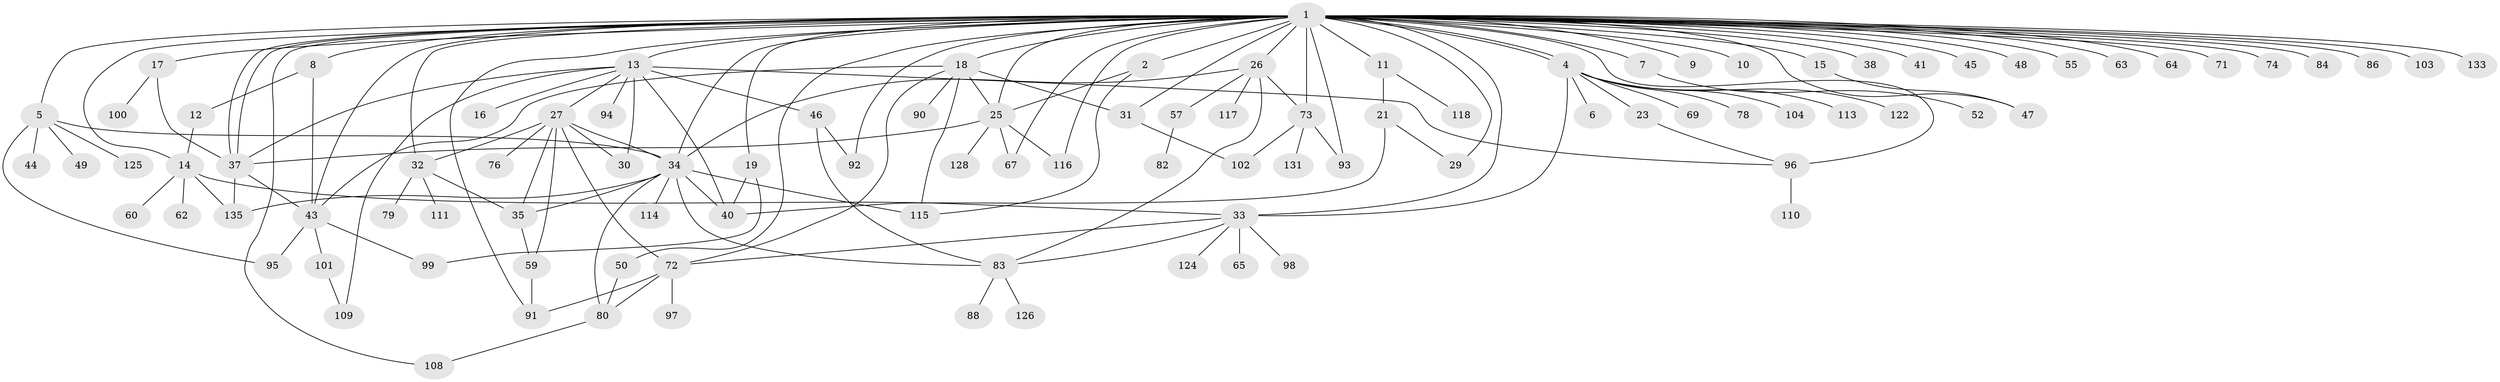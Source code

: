 // Generated by graph-tools (version 1.1) at 2025/51/02/27/25 19:51:58]
// undirected, 99 vertices, 150 edges
graph export_dot {
graph [start="1"]
  node [color=gray90,style=filled];
  1 [super="+28"];
  2 [super="+3"];
  4 [super="+132"];
  5 [super="+22"];
  6 [super="+61"];
  7;
  8 [super="+20"];
  9 [super="+56"];
  10 [super="+121"];
  11 [super="+39"];
  12 [super="+68"];
  13 [super="+89"];
  14 [super="+24"];
  15;
  16;
  17;
  18 [super="+70"];
  19 [super="+66"];
  21 [super="+129"];
  23;
  25 [super="+54"];
  26 [super="+127"];
  27 [super="+42"];
  29;
  30;
  31 [super="+58"];
  32 [super="+77"];
  33 [super="+51"];
  34 [super="+81"];
  35 [super="+36"];
  37 [super="+53"];
  38;
  40 [super="+75"];
  41;
  43 [super="+87"];
  44;
  45;
  46;
  47;
  48;
  49;
  50;
  52;
  55;
  57;
  59 [super="+134"];
  60;
  62;
  63;
  64;
  65;
  67 [super="+130"];
  69;
  71;
  72 [super="+120"];
  73 [super="+107"];
  74;
  76;
  78 [super="+123"];
  79 [super="+105"];
  80 [super="+112"];
  82;
  83 [super="+85"];
  84;
  86;
  88;
  90;
  91;
  92;
  93 [super="+106"];
  94;
  95 [super="+119"];
  96;
  97;
  98;
  99;
  100;
  101;
  102;
  103;
  104;
  108 [super="+136"];
  109;
  110;
  111;
  113;
  114;
  115;
  116;
  117;
  118;
  122;
  124;
  125;
  126;
  128;
  131;
  133;
  135;
  1 -- 2 [weight=2];
  1 -- 4;
  1 -- 4;
  1 -- 5;
  1 -- 7;
  1 -- 8 [weight=2];
  1 -- 9;
  1 -- 10;
  1 -- 11 [weight=2];
  1 -- 13 [weight=2];
  1 -- 14;
  1 -- 15;
  1 -- 17;
  1 -- 18 [weight=2];
  1 -- 19;
  1 -- 25;
  1 -- 26;
  1 -- 29;
  1 -- 32;
  1 -- 34 [weight=2];
  1 -- 37;
  1 -- 37;
  1 -- 38;
  1 -- 41;
  1 -- 43;
  1 -- 45;
  1 -- 47;
  1 -- 48;
  1 -- 55;
  1 -- 63;
  1 -- 64;
  1 -- 67;
  1 -- 71;
  1 -- 73;
  1 -- 74;
  1 -- 84;
  1 -- 91;
  1 -- 92;
  1 -- 96 [weight=2];
  1 -- 108;
  1 -- 133;
  1 -- 103;
  1 -- 50;
  1 -- 116;
  1 -- 86;
  1 -- 31;
  1 -- 33;
  1 -- 93;
  2 -- 115;
  2 -- 25;
  4 -- 6;
  4 -- 23;
  4 -- 33;
  4 -- 69;
  4 -- 78;
  4 -- 104;
  4 -- 113;
  4 -- 122;
  5 -- 34;
  5 -- 95;
  5 -- 125;
  5 -- 49;
  5 -- 44;
  7 -- 52;
  8 -- 12;
  8 -- 43;
  11 -- 21;
  11 -- 118;
  12 -- 14;
  13 -- 16;
  13 -- 27;
  13 -- 30;
  13 -- 37;
  13 -- 46;
  13 -- 94;
  13 -- 96;
  13 -- 109;
  13 -- 40;
  14 -- 60;
  14 -- 62;
  14 -- 135;
  14 -- 33;
  15 -- 47;
  17 -- 100;
  17 -- 37;
  18 -- 31;
  18 -- 115;
  18 -- 72;
  18 -- 25;
  18 -- 90;
  18 -- 43;
  19 -- 99;
  19 -- 40;
  21 -- 40;
  21 -- 29;
  23 -- 96;
  25 -- 116;
  25 -- 128;
  25 -- 67;
  25 -- 37;
  26 -- 57;
  26 -- 73;
  26 -- 117;
  26 -- 83;
  26 -- 34;
  27 -- 30;
  27 -- 32;
  27 -- 35;
  27 -- 72 [weight=2];
  27 -- 76;
  27 -- 34;
  27 -- 59;
  31 -- 102;
  32 -- 35;
  32 -- 79;
  32 -- 111;
  33 -- 72;
  33 -- 98;
  33 -- 124;
  33 -- 65;
  33 -- 83;
  34 -- 80;
  34 -- 115;
  34 -- 135;
  34 -- 83;
  34 -- 114;
  34 -- 40;
  34 -- 35;
  35 -- 59;
  37 -- 135;
  37 -- 43;
  43 -- 95;
  43 -- 99;
  43 -- 101;
  46 -- 83;
  46 -- 92;
  50 -- 80;
  57 -- 82;
  59 -- 91;
  72 -- 80;
  72 -- 91;
  72 -- 97;
  73 -- 93 [weight=2];
  73 -- 102;
  73 -- 131;
  80 -- 108;
  83 -- 126;
  83 -- 88;
  96 -- 110;
  101 -- 109;
}
